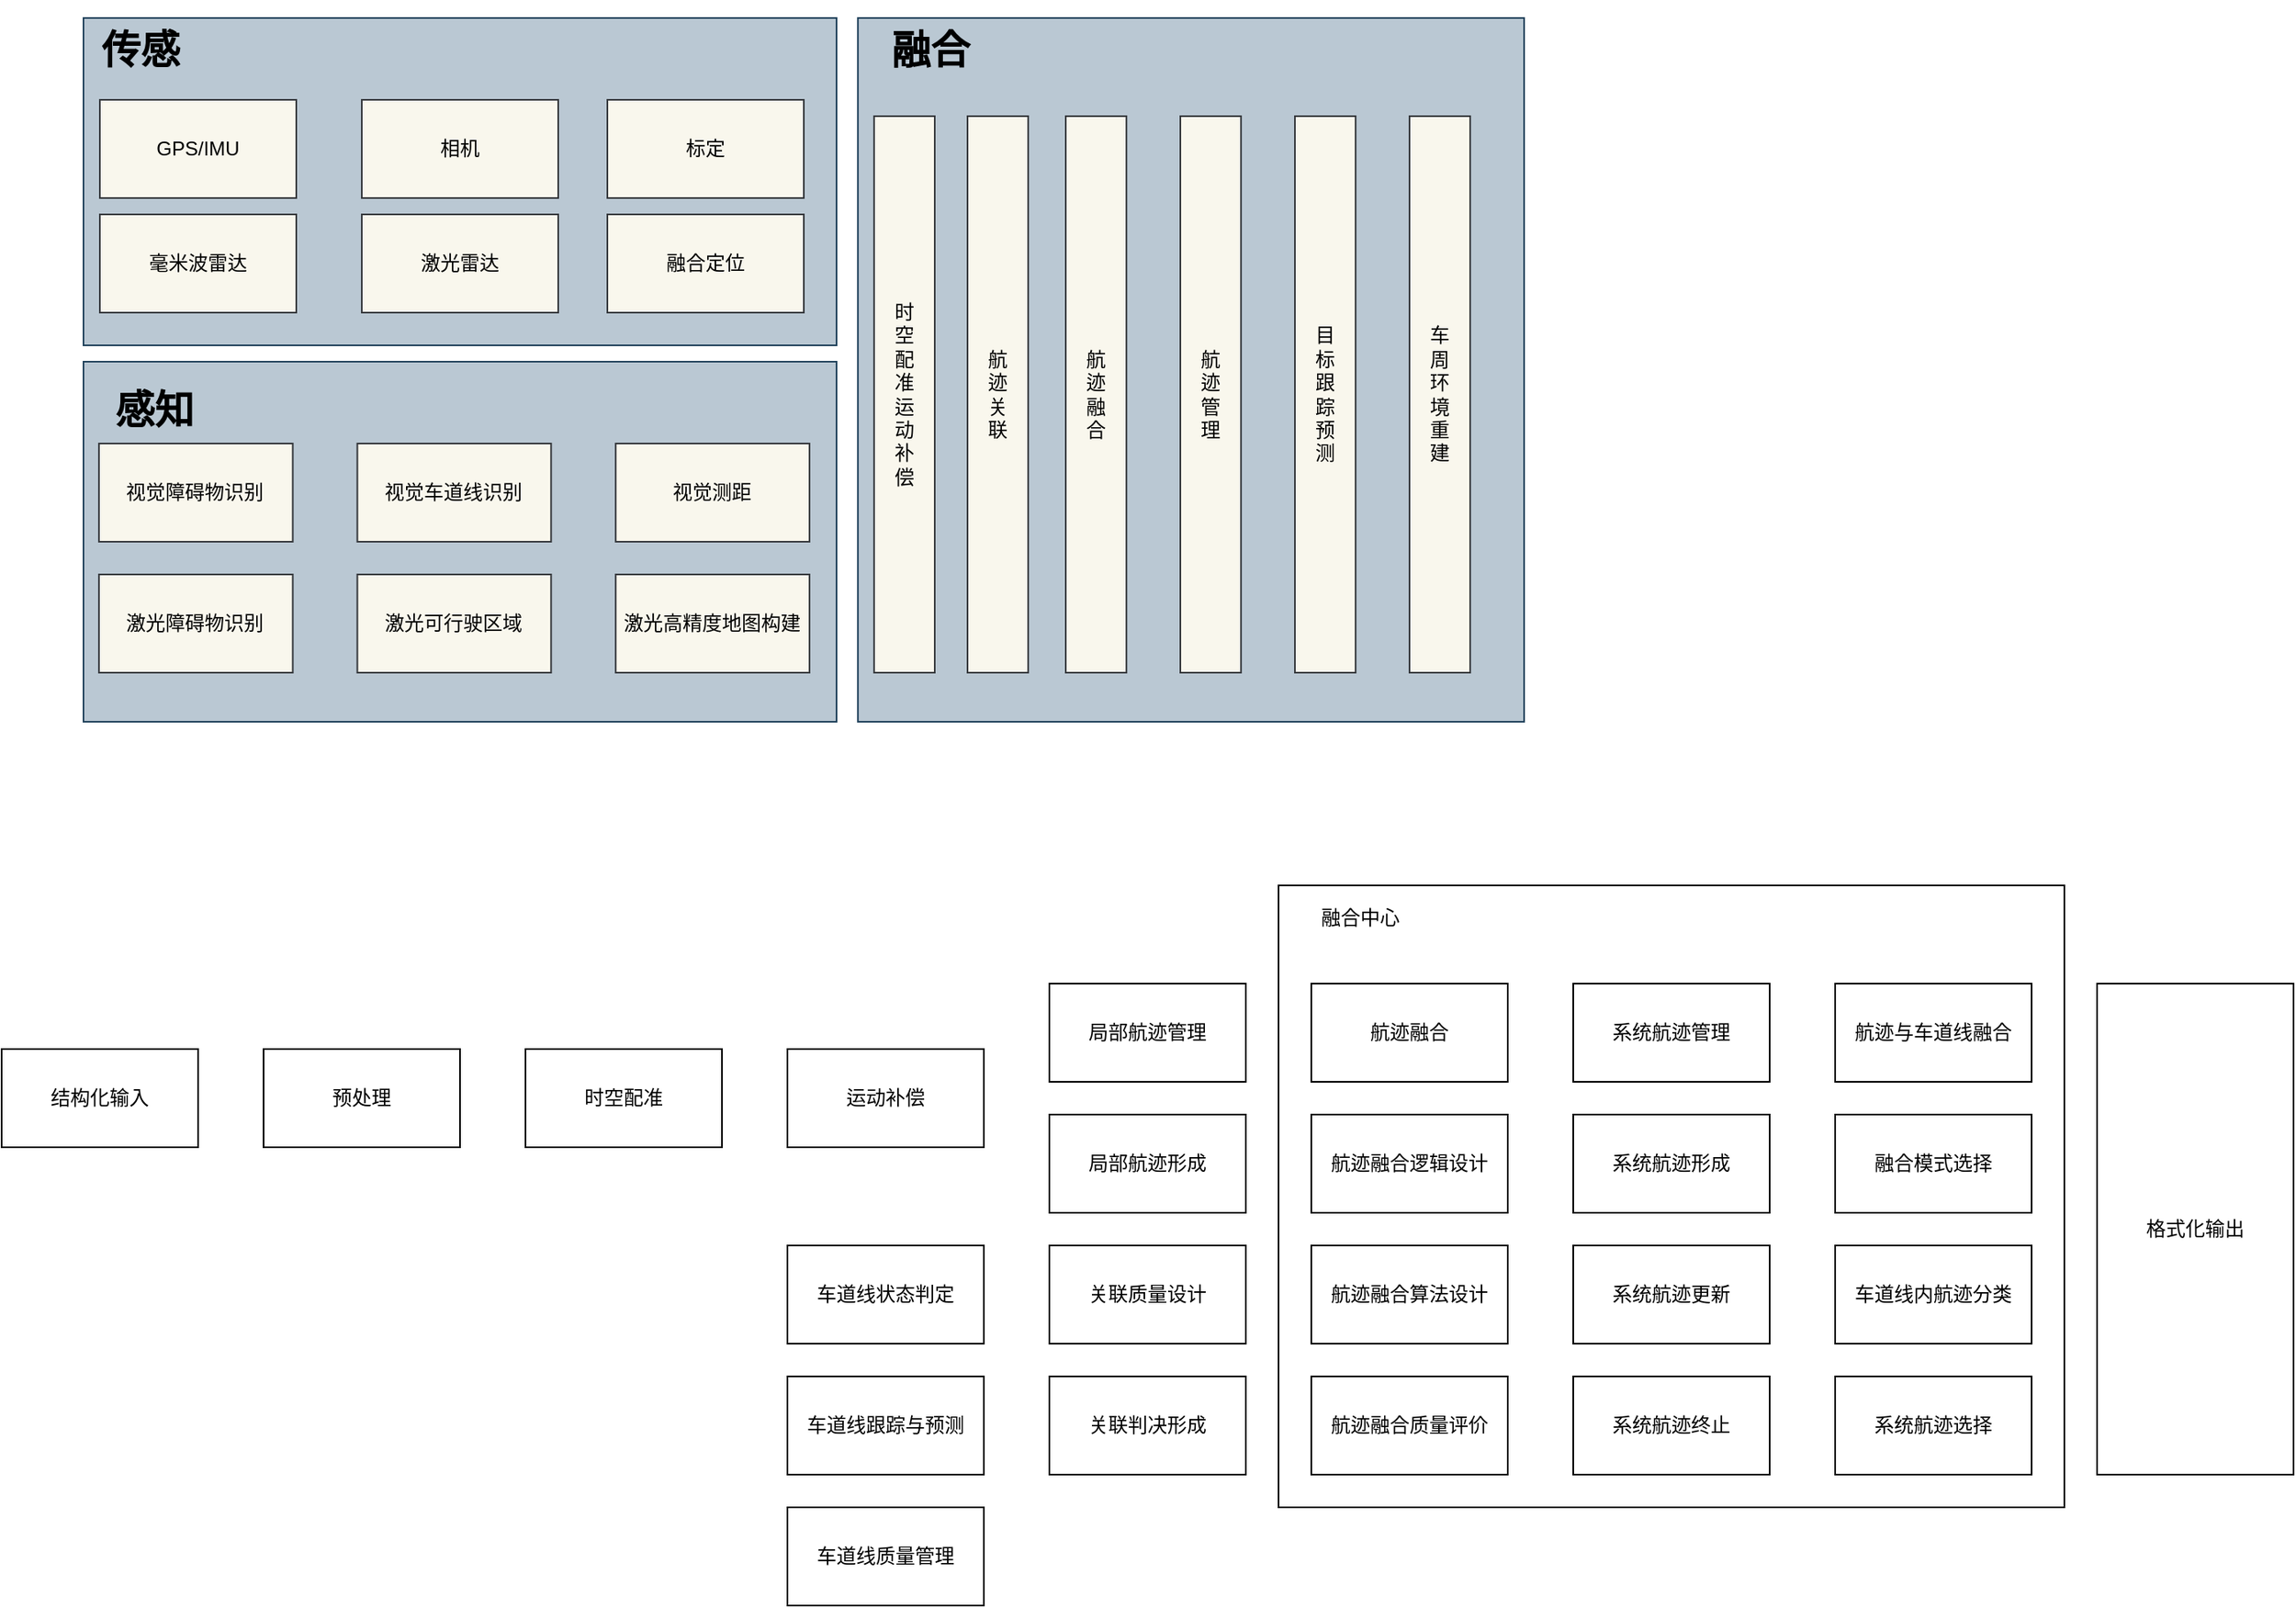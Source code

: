 <mxfile version="14.6.12" type="github">
  <diagram id="O4AEN3zp3_15e8FMVuli" name="第 1 页">
    <mxGraphModel dx="711" dy="638" grid="1" gridSize="10" guides="1" tooltips="1" connect="1" arrows="1" fold="1" page="1" pageScale="1" pageWidth="3300" pageHeight="4681" math="0" shadow="0">
      <root>
        <mxCell id="0" />
        <mxCell id="1" parent="0" />
        <mxCell id="3C201Es5-cZDIYYvgIIJ-87" value="" style="rounded=0;whiteSpace=wrap;html=1;" vertex="1" parent="1">
          <mxGeometry x="860" y="660" width="480" height="380" as="geometry" />
        </mxCell>
        <mxCell id="3C201Es5-cZDIYYvgIIJ-50" value="" style="group;fillColor=#f5f5f5;strokeColor=#666666;fontColor=#333333;" vertex="1" connectable="0" parent="1">
          <mxGeometry x="130" y="130" width="460" height="200" as="geometry" />
        </mxCell>
        <mxCell id="3C201Es5-cZDIYYvgIIJ-47" value="" style="rounded=0;whiteSpace=wrap;html=1;fillColor=#bac8d3;strokeColor=#23445d;" vertex="1" parent="3C201Es5-cZDIYYvgIIJ-50">
          <mxGeometry width="460" height="200" as="geometry" />
        </mxCell>
        <mxCell id="3C201Es5-cZDIYYvgIIJ-40" value="GPS/IMU" style="rounded=0;whiteSpace=wrap;html=1;fillColor=#f9f7ed;strokeColor=#36393d;" vertex="1" parent="3C201Es5-cZDIYYvgIIJ-50">
          <mxGeometry x="10" y="50" width="120" height="60" as="geometry" />
        </mxCell>
        <mxCell id="3C201Es5-cZDIYYvgIIJ-41" value="相机" style="rounded=0;whiteSpace=wrap;html=1;fillColor=#f9f7ed;strokeColor=#36393d;" vertex="1" parent="3C201Es5-cZDIYYvgIIJ-50">
          <mxGeometry x="170" y="50" width="120" height="60" as="geometry" />
        </mxCell>
        <mxCell id="3C201Es5-cZDIYYvgIIJ-42" value="毫米波雷达" style="rounded=0;whiteSpace=wrap;html=1;fillColor=#f9f7ed;strokeColor=#36393d;" vertex="1" parent="3C201Es5-cZDIYYvgIIJ-50">
          <mxGeometry x="10" y="120" width="120" height="60" as="geometry" />
        </mxCell>
        <mxCell id="3C201Es5-cZDIYYvgIIJ-43" value="激光雷达" style="rounded=0;whiteSpace=wrap;html=1;fillColor=#f9f7ed;strokeColor=#36393d;" vertex="1" parent="3C201Es5-cZDIYYvgIIJ-50">
          <mxGeometry x="170" y="120" width="120" height="60" as="geometry" />
        </mxCell>
        <mxCell id="3C201Es5-cZDIYYvgIIJ-44" value="标定" style="rounded=0;whiteSpace=wrap;html=1;fillColor=#f9f7ed;strokeColor=#36393d;" vertex="1" parent="3C201Es5-cZDIYYvgIIJ-50">
          <mxGeometry x="320" y="50" width="120" height="60" as="geometry" />
        </mxCell>
        <mxCell id="3C201Es5-cZDIYYvgIIJ-45" value="融合定位" style="rounded=0;whiteSpace=wrap;html=1;fillColor=#f9f7ed;strokeColor=#36393d;" vertex="1" parent="3C201Es5-cZDIYYvgIIJ-50">
          <mxGeometry x="320" y="120" width="120" height="60" as="geometry" />
        </mxCell>
        <mxCell id="3C201Es5-cZDIYYvgIIJ-49" value="&lt;h1&gt;传感&lt;/h1&gt;" style="text;html=1;strokeColor=none;fillColor=none;align=center;verticalAlign=middle;whiteSpace=wrap;rounded=0;" vertex="1" parent="3C201Es5-cZDIYYvgIIJ-50">
          <mxGeometry y="10" width="70" height="20" as="geometry" />
        </mxCell>
        <mxCell id="3C201Es5-cZDIYYvgIIJ-58" value="" style="group;fillColor=none;" vertex="1" connectable="0" parent="1">
          <mxGeometry x="603.06" y="130" width="406.94" height="430" as="geometry" />
        </mxCell>
        <mxCell id="3C201Es5-cZDIYYvgIIJ-17" value="" style="rounded=0;whiteSpace=wrap;html=1;fillColor=#bac8d3;strokeColor=#23445d;" vertex="1" parent="3C201Es5-cZDIYYvgIIJ-58">
          <mxGeometry width="406.94" height="430" as="geometry" />
        </mxCell>
        <mxCell id="3C201Es5-cZDIYYvgIIJ-8" value="&lt;div align=&quot;center&quot;&gt;时&lt;/div&gt;&lt;div align=&quot;center&quot;&gt;空&lt;/div&gt;&lt;div align=&quot;center&quot;&gt;配&lt;/div&gt;&lt;div align=&quot;center&quot;&gt;准&lt;/div&gt;&lt;div align=&quot;center&quot;&gt;运&lt;/div&gt;&lt;div align=&quot;center&quot;&gt;动&lt;/div&gt;&lt;div align=&quot;center&quot;&gt;补&lt;/div&gt;&lt;div align=&quot;center&quot;&gt;偿&lt;/div&gt;" style="rounded=0;whiteSpace=wrap;html=1;fillColor=#f9f7ed;strokeColor=#36393d;align=center;" vertex="1" parent="3C201Es5-cZDIYYvgIIJ-58">
          <mxGeometry x="9.87" y="60" width="37.07" height="340" as="geometry" />
        </mxCell>
        <mxCell id="3C201Es5-cZDIYYvgIIJ-19" value="&lt;h1&gt;融合&lt;/h1&gt;" style="text;html=1;strokeColor=none;fillColor=none;align=center;verticalAlign=middle;whiteSpace=wrap;rounded=0;" vertex="1" parent="3C201Es5-cZDIYYvgIIJ-58">
          <mxGeometry x="9.865" y="10" width="69.048" height="20" as="geometry" />
        </mxCell>
        <mxCell id="3C201Es5-cZDIYYvgIIJ-51" value="&lt;div align=&quot;center&quot;&gt;航&lt;/div&gt;&lt;div align=&quot;center&quot;&gt;迹&lt;/div&gt;&lt;div align=&quot;center&quot;&gt;关&lt;/div&gt;&lt;div align=&quot;center&quot;&gt;联&lt;br&gt;&lt;/div&gt;" style="rounded=0;whiteSpace=wrap;html=1;fillColor=#f9f7ed;strokeColor=#36393d;align=center;" vertex="1" parent="3C201Es5-cZDIYYvgIIJ-58">
          <mxGeometry x="66.94" y="60" width="37.07" height="340" as="geometry" />
        </mxCell>
        <mxCell id="3C201Es5-cZDIYYvgIIJ-53" value="&lt;div align=&quot;center&quot;&gt;航&lt;/div&gt;&lt;div align=&quot;center&quot;&gt;迹&lt;/div&gt;&lt;div align=&quot;center&quot;&gt;融&lt;/div&gt;&lt;div align=&quot;center&quot;&gt;合&lt;br&gt;&lt;/div&gt;" style="rounded=0;whiteSpace=wrap;html=1;fillColor=#f9f7ed;strokeColor=#36393d;align=center;" vertex="1" parent="3C201Es5-cZDIYYvgIIJ-58">
          <mxGeometry x="126.94" y="60" width="37.07" height="340" as="geometry" />
        </mxCell>
        <mxCell id="3C201Es5-cZDIYYvgIIJ-54" value="&lt;div align=&quot;center&quot;&gt;航&lt;/div&gt;&lt;div align=&quot;center&quot;&gt;迹&lt;/div&gt;&lt;div align=&quot;center&quot;&gt;管&lt;/div&gt;&lt;div align=&quot;center&quot;&gt;理&lt;br&gt;&lt;/div&gt;" style="rounded=0;whiteSpace=wrap;html=1;fillColor=#f9f7ed;strokeColor=#36393d;align=center;" vertex="1" parent="3C201Es5-cZDIYYvgIIJ-58">
          <mxGeometry x="196.94" y="60" width="37.07" height="340" as="geometry" />
        </mxCell>
        <mxCell id="3C201Es5-cZDIYYvgIIJ-56" value="&lt;div&gt;目&lt;/div&gt;&lt;div&gt;标&lt;/div&gt;&lt;div&gt;跟&lt;/div&gt;&lt;div&gt;踪&lt;/div&gt;&lt;div&gt;预&lt;/div&gt;&lt;div&gt;测&lt;/div&gt;" style="rounded=0;whiteSpace=wrap;html=1;fillColor=#f9f7ed;strokeColor=#36393d;align=center;" vertex="1" parent="3C201Es5-cZDIYYvgIIJ-58">
          <mxGeometry x="266.94" y="60" width="37.07" height="340" as="geometry" />
        </mxCell>
        <mxCell id="3C201Es5-cZDIYYvgIIJ-57" value="&lt;div&gt;车&lt;/div&gt;&lt;div&gt;周&lt;/div&gt;&lt;div&gt;环&lt;/div&gt;&lt;div&gt;境&lt;/div&gt;&lt;div&gt;重&lt;/div&gt;&lt;div&gt;建&lt;/div&gt;" style="rounded=0;whiteSpace=wrap;html=1;fillColor=#f9f7ed;strokeColor=#36393d;align=center;" vertex="1" parent="3C201Es5-cZDIYYvgIIJ-58">
          <mxGeometry x="336.94" y="60" width="37.07" height="340" as="geometry" />
        </mxCell>
        <mxCell id="3C201Es5-cZDIYYvgIIJ-60" value="" style="group" vertex="1" connectable="0" parent="1">
          <mxGeometry x="130" y="340" width="460" height="220" as="geometry" />
        </mxCell>
        <mxCell id="3C201Es5-cZDIYYvgIIJ-16" value="" style="rounded=0;whiteSpace=wrap;html=1;fillColor=#bac8d3;strokeColor=#23445d;" vertex="1" parent="3C201Es5-cZDIYYvgIIJ-60">
          <mxGeometry width="460" height="220" as="geometry" />
        </mxCell>
        <mxCell id="3C201Es5-cZDIYYvgIIJ-1" value="视觉障碍物识别" style="rounded=0;whiteSpace=wrap;html=1;fillColor=#f9f7ed;strokeColor=#36393d;" vertex="1" parent="3C201Es5-cZDIYYvgIIJ-60">
          <mxGeometry x="9.456" y="50" width="118.367" height="60" as="geometry" />
        </mxCell>
        <mxCell id="3C201Es5-cZDIYYvgIIJ-2" value="视觉车道线识别" style="rounded=0;whiteSpace=wrap;html=1;fillColor=#f9f7ed;strokeColor=#36393d;" vertex="1" parent="3C201Es5-cZDIYYvgIIJ-60">
          <mxGeometry x="167.279" y="50" width="118.367" height="60" as="geometry" />
        </mxCell>
        <mxCell id="3C201Es5-cZDIYYvgIIJ-3" value="视觉测距" style="rounded=0;whiteSpace=wrap;html=1;fillColor=#f9f7ed;strokeColor=#36393d;" vertex="1" parent="3C201Es5-cZDIYYvgIIJ-60">
          <mxGeometry x="325.102" y="50" width="118.367" height="60" as="geometry" />
        </mxCell>
        <mxCell id="3C201Es5-cZDIYYvgIIJ-5" value="激光可行驶区域" style="rounded=0;whiteSpace=wrap;html=1;fillColor=#f9f7ed;strokeColor=#36393d;" vertex="1" parent="3C201Es5-cZDIYYvgIIJ-60">
          <mxGeometry x="167.279" y="130" width="118.367" height="60" as="geometry" />
        </mxCell>
        <mxCell id="3C201Es5-cZDIYYvgIIJ-6" value="激光障碍物识别" style="rounded=0;whiteSpace=wrap;html=1;fillColor=#f9f7ed;strokeColor=#36393d;" vertex="1" parent="3C201Es5-cZDIYYvgIIJ-60">
          <mxGeometry x="9.456" y="130" width="118.367" height="60" as="geometry" />
        </mxCell>
        <mxCell id="3C201Es5-cZDIYYvgIIJ-7" value="激光高精度地图构建" style="rounded=0;whiteSpace=wrap;html=1;fillColor=#f9f7ed;strokeColor=#36393d;" vertex="1" parent="3C201Es5-cZDIYYvgIIJ-60">
          <mxGeometry x="325.102" y="130" width="118.367" height="60" as="geometry" />
        </mxCell>
        <mxCell id="3C201Es5-cZDIYYvgIIJ-18" value="&lt;h1&gt;感知&lt;/h1&gt;" style="text;html=1;strokeColor=none;fillColor=none;align=center;verticalAlign=middle;whiteSpace=wrap;rounded=0;" vertex="1" parent="3C201Es5-cZDIYYvgIIJ-60">
          <mxGeometry x="9.456" y="20" width="69.048" height="20" as="geometry" />
        </mxCell>
        <mxCell id="3C201Es5-cZDIYYvgIIJ-61" value="结构化输入" style="rounded=0;whiteSpace=wrap;html=1;" vertex="1" parent="1">
          <mxGeometry x="80" y="760" width="120" height="60" as="geometry" />
        </mxCell>
        <mxCell id="3C201Es5-cZDIYYvgIIJ-64" value="预处理" style="rounded=0;whiteSpace=wrap;html=1;" vertex="1" parent="1">
          <mxGeometry x="240" y="760" width="120" height="60" as="geometry" />
        </mxCell>
        <mxCell id="3C201Es5-cZDIYYvgIIJ-65" value="时空配准" style="rounded=0;whiteSpace=wrap;html=1;" vertex="1" parent="1">
          <mxGeometry x="400" y="760" width="120" height="60" as="geometry" />
        </mxCell>
        <mxCell id="3C201Es5-cZDIYYvgIIJ-66" value="运动补偿" style="rounded=0;whiteSpace=wrap;html=1;" vertex="1" parent="1">
          <mxGeometry x="560" y="760" width="120" height="60" as="geometry" />
        </mxCell>
        <mxCell id="3C201Es5-cZDIYYvgIIJ-67" value="局部航迹管理" style="rounded=0;whiteSpace=wrap;html=1;" vertex="1" parent="1">
          <mxGeometry x="720" y="720" width="120" height="60" as="geometry" />
        </mxCell>
        <mxCell id="3C201Es5-cZDIYYvgIIJ-68" value="局部航迹形成" style="rounded=0;whiteSpace=wrap;html=1;" vertex="1" parent="1">
          <mxGeometry x="720" y="800" width="120" height="60" as="geometry" />
        </mxCell>
        <mxCell id="3C201Es5-cZDIYYvgIIJ-69" value="关联质量设计" style="rounded=0;whiteSpace=wrap;html=1;" vertex="1" parent="1">
          <mxGeometry x="720" y="880" width="120" height="60" as="geometry" />
        </mxCell>
        <mxCell id="3C201Es5-cZDIYYvgIIJ-70" value="关联判决形成" style="rounded=0;whiteSpace=wrap;html=1;" vertex="1" parent="1">
          <mxGeometry x="720" y="960" width="120" height="60" as="geometry" />
        </mxCell>
        <mxCell id="3C201Es5-cZDIYYvgIIJ-71" value="航迹融合" style="rounded=0;whiteSpace=wrap;html=1;" vertex="1" parent="1">
          <mxGeometry x="880" y="720" width="120" height="60" as="geometry" />
        </mxCell>
        <mxCell id="3C201Es5-cZDIYYvgIIJ-72" value="航迹融合逻辑设计" style="rounded=0;whiteSpace=wrap;html=1;" vertex="1" parent="1">
          <mxGeometry x="880" y="800" width="120" height="60" as="geometry" />
        </mxCell>
        <mxCell id="3C201Es5-cZDIYYvgIIJ-73" value="航迹融合算法设计" style="rounded=0;whiteSpace=wrap;html=1;" vertex="1" parent="1">
          <mxGeometry x="880" y="880" width="120" height="60" as="geometry" />
        </mxCell>
        <mxCell id="3C201Es5-cZDIYYvgIIJ-74" value="航迹融合质量评价" style="rounded=0;whiteSpace=wrap;html=1;" vertex="1" parent="1">
          <mxGeometry x="880" y="960" width="120" height="60" as="geometry" />
        </mxCell>
        <mxCell id="3C201Es5-cZDIYYvgIIJ-78" value="系统航迹管理" style="rounded=0;whiteSpace=wrap;html=1;" vertex="1" parent="1">
          <mxGeometry x="1040" y="720" width="120" height="60" as="geometry" />
        </mxCell>
        <mxCell id="3C201Es5-cZDIYYvgIIJ-79" value="系统航迹形成" style="rounded=0;whiteSpace=wrap;html=1;" vertex="1" parent="1">
          <mxGeometry x="1040" y="800" width="120" height="60" as="geometry" />
        </mxCell>
        <mxCell id="3C201Es5-cZDIYYvgIIJ-80" value="系统航迹更新" style="rounded=0;whiteSpace=wrap;html=1;" vertex="1" parent="1">
          <mxGeometry x="1040" y="880" width="120" height="60" as="geometry" />
        </mxCell>
        <mxCell id="3C201Es5-cZDIYYvgIIJ-81" value="系统航迹终止" style="rounded=0;whiteSpace=wrap;html=1;" vertex="1" parent="1">
          <mxGeometry x="1040" y="960" width="120" height="60" as="geometry" />
        </mxCell>
        <mxCell id="3C201Es5-cZDIYYvgIIJ-82" value="航迹与车道线融合" style="rounded=0;whiteSpace=wrap;html=1;" vertex="1" parent="1">
          <mxGeometry x="1200" y="720" width="120" height="60" as="geometry" />
        </mxCell>
        <mxCell id="3C201Es5-cZDIYYvgIIJ-83" value="融合模式选择" style="rounded=0;whiteSpace=wrap;html=1;" vertex="1" parent="1">
          <mxGeometry x="1200" y="800" width="120" height="60" as="geometry" />
        </mxCell>
        <mxCell id="3C201Es5-cZDIYYvgIIJ-84" value="车道线内航迹分类" style="rounded=0;whiteSpace=wrap;html=1;" vertex="1" parent="1">
          <mxGeometry x="1200" y="880" width="120" height="60" as="geometry" />
        </mxCell>
        <mxCell id="3C201Es5-cZDIYYvgIIJ-85" value="系统航迹选择" style="rounded=0;whiteSpace=wrap;html=1;" vertex="1" parent="1">
          <mxGeometry x="1200" y="960" width="120" height="60" as="geometry" />
        </mxCell>
        <mxCell id="3C201Es5-cZDIYYvgIIJ-86" value="格式化输出" style="rounded=0;whiteSpace=wrap;html=1;" vertex="1" parent="1">
          <mxGeometry x="1360" y="720" width="120" height="300" as="geometry" />
        </mxCell>
        <mxCell id="3C201Es5-cZDIYYvgIIJ-88" value="融合中心" style="text;html=1;strokeColor=none;fillColor=none;align=center;verticalAlign=middle;whiteSpace=wrap;rounded=0;" vertex="1" parent="1">
          <mxGeometry x="880" y="670" width="60" height="20" as="geometry" />
        </mxCell>
        <mxCell id="3C201Es5-cZDIYYvgIIJ-89" value="车道线状态判定" style="rounded=0;whiteSpace=wrap;html=1;" vertex="1" parent="1">
          <mxGeometry x="560" y="880" width="120" height="60" as="geometry" />
        </mxCell>
        <mxCell id="3C201Es5-cZDIYYvgIIJ-90" value="车道线跟踪与预测" style="rounded=0;whiteSpace=wrap;html=1;" vertex="1" parent="1">
          <mxGeometry x="560" y="960" width="120" height="60" as="geometry" />
        </mxCell>
        <mxCell id="3C201Es5-cZDIYYvgIIJ-91" value="车道线质量管理" style="rounded=0;whiteSpace=wrap;html=1;" vertex="1" parent="1">
          <mxGeometry x="560" y="1040" width="120" height="60" as="geometry" />
        </mxCell>
      </root>
    </mxGraphModel>
  </diagram>
</mxfile>

